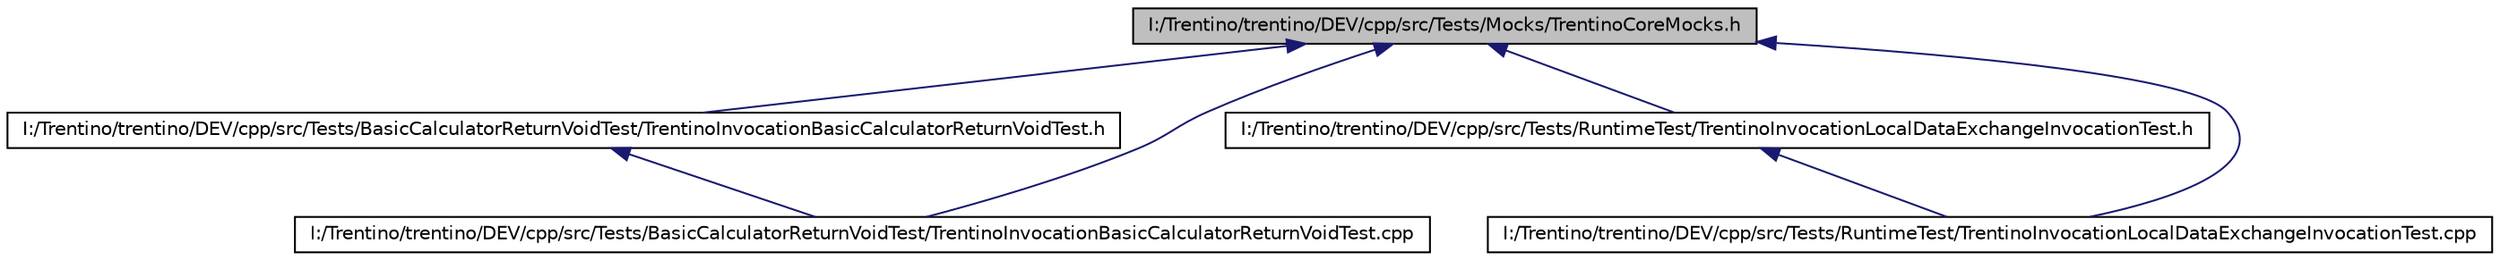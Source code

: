 digraph G
{
  edge [fontname="Helvetica",fontsize="10",labelfontname="Helvetica",labelfontsize="10"];
  node [fontname="Helvetica",fontsize="10",shape=record];
  Node1 [label="I:/Trentino/trentino/DEV/cpp/src/Tests/Mocks/TrentinoCoreMocks.h",height=0.2,width=0.4,color="black", fillcolor="grey75", style="filled" fontcolor="black"];
  Node1 -> Node2 [dir="back",color="midnightblue",fontsize="10",style="solid",fontname="Helvetica"];
  Node2 [label="I:/Trentino/trentino/DEV/cpp/src/Tests/BasicCalculatorReturnVoidTest/TrentinoInvocationBasicCalculatorReturnVoidTest.h",height=0.2,width=0.4,color="black", fillcolor="white", style="filled",URL="$_trentino_invocation_basic_calculator_return_void_test_8h.html"];
  Node2 -> Node3 [dir="back",color="midnightblue",fontsize="10",style="solid",fontname="Helvetica"];
  Node3 [label="I:/Trentino/trentino/DEV/cpp/src/Tests/BasicCalculatorReturnVoidTest/TrentinoInvocationBasicCalculatorReturnVoidTest.cpp",height=0.2,width=0.4,color="black", fillcolor="white", style="filled",URL="$_trentino_invocation_basic_calculator_return_void_test_8cpp.html"];
  Node1 -> Node3 [dir="back",color="midnightblue",fontsize="10",style="solid",fontname="Helvetica"];
  Node1 -> Node4 [dir="back",color="midnightblue",fontsize="10",style="solid",fontname="Helvetica"];
  Node4 [label="I:/Trentino/trentino/DEV/cpp/src/Tests/RuntimeTest/TrentinoInvocationLocalDataExchangeInvocationTest.h",height=0.2,width=0.4,color="black", fillcolor="white", style="filled",URL="$_trentino_invocation_local_data_exchange_invocation_test_8h.html"];
  Node4 -> Node5 [dir="back",color="midnightblue",fontsize="10",style="solid",fontname="Helvetica"];
  Node5 [label="I:/Trentino/trentino/DEV/cpp/src/Tests/RuntimeTest/TrentinoInvocationLocalDataExchangeInvocationTest.cpp",height=0.2,width=0.4,color="black", fillcolor="white", style="filled",URL="$_trentino_invocation_local_data_exchange_invocation_test_8cpp.html"];
  Node1 -> Node5 [dir="back",color="midnightblue",fontsize="10",style="solid",fontname="Helvetica"];
}
